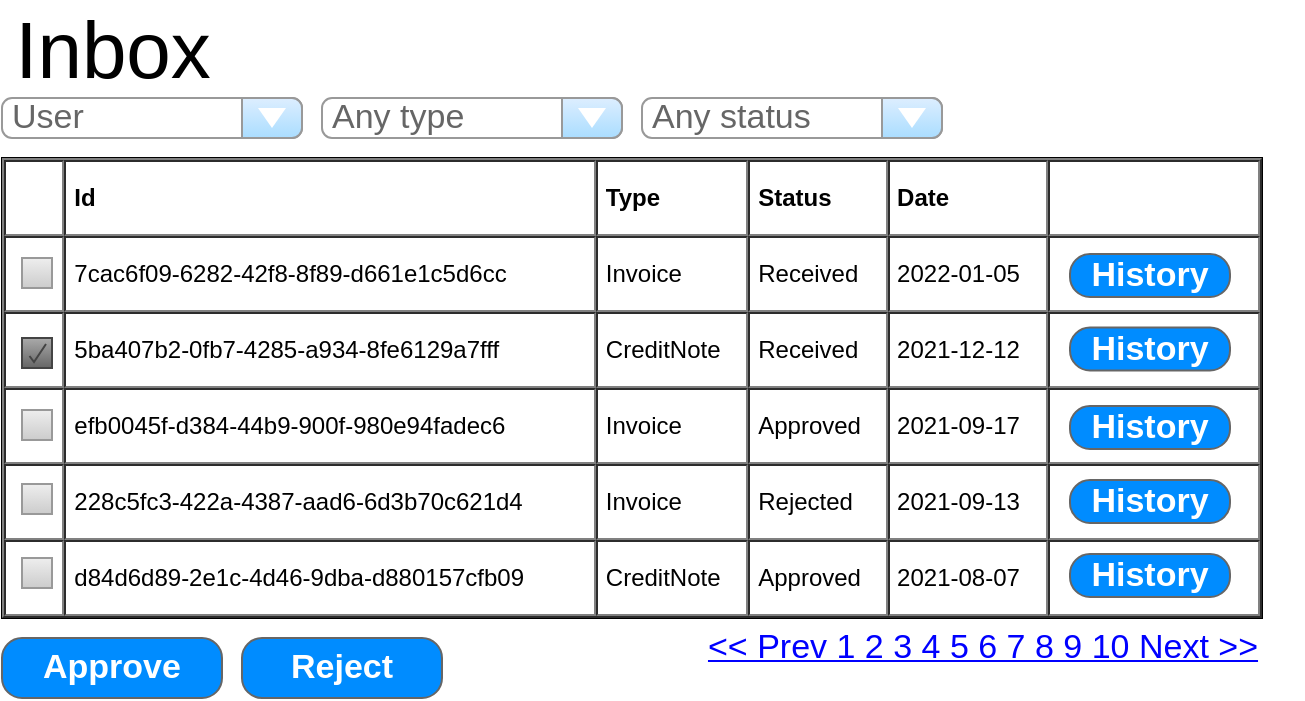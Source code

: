 <mxfile version="16.2.4" type="device"><diagram name="Page-1" id="2cc2dc42-3aac-f2a9-1cec-7a8b7cbee084"><mxGraphModel dx="1422" dy="867" grid="1" gridSize="10" guides="1" tooltips="1" connect="1" arrows="1" fold="1" page="1" pageScale="1" pageWidth="1100" pageHeight="850" background="none" math="0" shadow="0"><root><mxCell id="0"/><mxCell id="1" parent="0"/><mxCell id="fTFI3oHf0cMRTX9s0zyt-4" value="&lt;table cellpadding=&quot;4&quot; cellspacing=&quot;0&quot; border=&quot;1&quot; style=&quot;width: 100% ; height: 100% ; font-size: 1em&quot;&gt;&lt;tbody&gt;&lt;tr&gt;&lt;td&gt;&amp;nbsp; &amp;nbsp; &amp;nbsp;&lt;/td&gt;&lt;th&gt;Id&lt;/th&gt;&lt;th&gt;Type&lt;/th&gt;&lt;td&gt;&lt;b&gt;Status&lt;/b&gt;&lt;/td&gt;&lt;td&gt;&lt;b&gt;Date&lt;/b&gt;&lt;/td&gt;&lt;td&gt;&lt;br&gt;&lt;/td&gt;&lt;/tr&gt;&lt;tr&gt;&lt;td&gt;&lt;span style=&quot;color: rgba(0 , 0 , 0 , 0) ; font-family: monospace ; font-size: 0px&quot;&gt;%3CmxGraphModel%3E%3Croot%3E%3CmxCell%20id%3D%220%22%2F%3E%3CmxCell%20id%3D%221%22%20parent%3D%220%22%2F%3E%3CmxCell%20id%3D%222%22%20value%3D%22%22%20style%3D%22strokeWidth%3D1%3Bshadow%3D0%3Bdashed%3D0%3Balign%3Dcenter%3Bhtml%3D1%3Bshape%3Dmxgraph.mockup.forms.rrect%3BrSize%3D0%3BfillColor%3D%23eeeeee%3BstrokeColor%3D%23999999%3BgradientColor%3D%23cccccc%3Balign%3Dleft%3BspacingLeft%3D4%3BfontSize%3D17%3BfontColor%3D%23666666%3BlabelPosition%3Dright%3B%22%20vertex%3D%221%22%20parent%3D%221%22%3E%3CmxGeometry%20x%3D%22210%22%20y%3D%22470%22%20width%3D%2215%22%20height%3D%2215%22%20as%3D%22geometry%22%2F%3E%3C%2FmxCell%3E%3C%2Froot%3E%3C%2FmxGraphModel%3E&lt;/span&gt;&lt;br&gt;&lt;/td&gt;&lt;td&gt;7cac6f09-6282-42f8-8f89-d661e1c5d6cc&lt;br&gt;&lt;/td&gt;&lt;td&gt;Invoice&lt;/td&gt;&lt;td&gt;Received&lt;/td&gt;&lt;td&gt;2022-01-05&lt;/td&gt;&lt;td&gt;&amp;nbsp; &amp;nbsp; &amp;nbsp; &amp;nbsp; &amp;nbsp; &amp;nbsp; &amp;nbsp; &amp;nbsp; &amp;nbsp; &amp;nbsp; &amp;nbsp; &amp;nbsp; &amp;nbsp;&lt;/td&gt;&lt;/tr&gt;&lt;tr&gt;&lt;td&gt;&amp;nbsp;&lt;/td&gt;&lt;td&gt;5ba407b2-0fb7-4285-a934-8fe6129a7fff&lt;br&gt;&lt;/td&gt;&lt;td&gt;CreditNote&lt;/td&gt;&lt;td&gt;Received&lt;/td&gt;&lt;td&gt;2021-12-12&lt;/td&gt;&lt;td&gt;&lt;br&gt;&lt;/td&gt;&lt;/tr&gt;&lt;tr&gt;&lt;td&gt;&amp;nbsp;&lt;/td&gt;&lt;td&gt;efb0045f-d384-44b9-900f-980e94fadec6&lt;br&gt;&lt;/td&gt;&lt;td&gt;Invoice&lt;br&gt;&lt;/td&gt;&lt;td&gt;Approved&lt;/td&gt;&lt;td&gt;2021-09-17&lt;/td&gt;&lt;td&gt;&lt;br&gt;&lt;/td&gt;&lt;/tr&gt;&lt;tr&gt;&lt;td&gt;&amp;nbsp;&lt;/td&gt;&lt;td&gt;228c5fc3-422a-4387-aad6-6d3b70c621d4&lt;br&gt;&lt;/td&gt;&lt;td&gt;Invoice&lt;br&gt;&lt;/td&gt;&lt;td&gt;Rejected&lt;/td&gt;&lt;td&gt;2021-09-13&lt;/td&gt;&lt;td&gt;&lt;br&gt;&lt;/td&gt;&lt;/tr&gt;&lt;tr&gt;&lt;td&gt;&amp;nbsp;&lt;/td&gt;&lt;td&gt;d84d6d89-2e1c-4d46-9dba-d880157cfb09&lt;br&gt;&lt;/td&gt;&lt;td&gt;CreditNote&lt;/td&gt;&lt;td&gt;Approved&lt;/td&gt;&lt;td&gt;2021-08-07&lt;/td&gt;&lt;td&gt;&lt;br&gt;&lt;/td&gt;&lt;/tr&gt;&lt;/tbody&gt;&lt;/table&gt; " style="verticalAlign=top;align=left;overflow=fill;fontSize=12;fontFamily=Helvetica;html=1" vertex="1" parent="1"><mxGeometry x="200" y="420" width="630" height="230" as="geometry"/></mxCell><mxCell id="fTFI3oHf0cMRTX9s0zyt-5" value="Approve" style="strokeWidth=1;shadow=0;dashed=0;align=center;html=1;shape=mxgraph.mockup.buttons.button;strokeColor=#666666;fontColor=#ffffff;mainText=;buttonStyle=round;fontSize=17;fontStyle=1;fillColor=#008cff;whiteSpace=wrap;" vertex="1" parent="1"><mxGeometry x="200" y="660" width="110" height="30" as="geometry"/></mxCell><mxCell id="fTFI3oHf0cMRTX9s0zyt-8" value="" style="strokeWidth=1;shadow=0;dashed=0;align=center;html=1;shape=mxgraph.mockup.forms.rrect;rSize=0;fillColor=#eeeeee;strokeColor=#999999;gradientColor=#cccccc;align=left;spacingLeft=4;fontSize=17;fontColor=#666666;labelPosition=right;noLabel=1;fixDash=0;" vertex="1" parent="1"><mxGeometry x="210" y="470" width="15" height="15" as="geometry"/></mxCell><mxCell id="fTFI3oHf0cMRTX9s0zyt-9" value="" style="strokeWidth=1;shadow=0;dashed=0;align=center;html=1;shape=mxgraph.mockup.forms.rrect;rSize=0;fillColor=#eeeeee;strokeColor=#999999;gradientColor=#cccccc;align=left;spacingLeft=4;fontSize=17;fontColor=#666666;labelPosition=right;noLabel=1;fixDash=0;" vertex="1" parent="1"><mxGeometry x="210" y="583" width="15" height="15" as="geometry"/></mxCell><mxCell id="fTFI3oHf0cMRTX9s0zyt-11" value="" style="strokeWidth=1;shadow=0;dashed=0;align=center;html=1;shape=mxgraph.mockup.forms.rrect;rSize=0;fillColor=#eeeeee;strokeColor=#999999;gradientColor=#cccccc;align=left;spacingLeft=4;fontSize=17;fontColor=#666666;labelPosition=right;noLabel=1;fixDash=0;" vertex="1" parent="1"><mxGeometry x="210" y="546" width="15" height="15" as="geometry"/></mxCell><mxCell id="fTFI3oHf0cMRTX9s0zyt-12" value="" style="strokeWidth=1;shadow=0;dashed=0;align=center;html=1;shape=mxgraph.mockup.forms.rrect;rSize=0;fillColor=#eeeeee;strokeColor=#999999;gradientColor=#cccccc;align=left;spacingLeft=4;fontSize=17;fontColor=#666666;labelPosition=right;noLabel=1;fixDash=0;" vertex="1" parent="1"><mxGeometry x="210" y="620" width="15" height="15" as="geometry"/></mxCell><mxCell id="fTFI3oHf0cMRTX9s0zyt-19" value="Option 3" style="strokeWidth=1;shadow=0;dashed=0;align=center;html=1;shape=mxgraph.mockup.forms.checkbox;rSize=0;resizable=0;fillColor=#aaaaaa;strokeColor=#444444;gradientColor=#666666;align=left;spacingLeft=4;fontSize=17;fontColor=#008cff;labelPosition=right;sketch=0;noLabel=1;" vertex="1" parent="1"><mxGeometry x="210" y="510" width="15" height="15" as="geometry"/></mxCell><mxCell id="fTFI3oHf0cMRTX9s0zyt-20" value="Reject" style="strokeWidth=1;shadow=0;dashed=0;align=center;html=1;shape=mxgraph.mockup.buttons.button;strokeColor=#666666;fontColor=#ffffff;mainText=;buttonStyle=round;fontSize=17;fontStyle=1;fillColor=#008cff;whiteSpace=wrap;" vertex="1" parent="1"><mxGeometry x="320" y="660" width="100" height="30" as="geometry"/></mxCell><mxCell id="fTFI3oHf0cMRTX9s0zyt-23" value="User" style="strokeWidth=1;shadow=0;dashed=0;align=center;html=1;shape=mxgraph.mockup.forms.comboBox;strokeColor=#999999;fillColor=#ddeeff;align=left;fillColor2=#aaddff;mainText=;fontColor=#666666;fontSize=17;spacingLeft=3;sketch=0;" vertex="1" parent="1"><mxGeometry x="200" y="390" width="150" height="20" as="geometry"/></mxCell><mxCell id="fTFI3oHf0cMRTX9s0zyt-24" value="&lt;font style=&quot;font-size: 40px&quot;&gt;Inbox&lt;/font&gt;" style="text;html=1;align=center;verticalAlign=middle;resizable=0;points=[];autosize=1;strokeColor=none;fillColor=none;fontSize=13;" vertex="1" parent="1"><mxGeometry x="200" y="350" width="110" height="30" as="geometry"/></mxCell><mxCell id="fTFI3oHf0cMRTX9s0zyt-25" value="Any type" style="strokeWidth=1;shadow=0;dashed=0;align=center;html=1;shape=mxgraph.mockup.forms.comboBox;strokeColor=#999999;fillColor=#ddeeff;align=left;fillColor2=#aaddff;mainText=;fontColor=#666666;fontSize=17;spacingLeft=3;sketch=0;" vertex="1" parent="1"><mxGeometry x="360" y="390" width="150" height="20" as="geometry"/></mxCell><mxCell id="fTFI3oHf0cMRTX9s0zyt-26" value="Any status" style="strokeWidth=1;shadow=0;dashed=0;align=center;html=1;shape=mxgraph.mockup.forms.comboBox;strokeColor=#999999;fillColor=#ddeeff;align=left;fillColor2=#aaddff;mainText=;fontColor=#666666;fontSize=17;spacingLeft=3;sketch=0;" vertex="1" parent="1"><mxGeometry x="520" y="390" width="150" height="20" as="geometry"/></mxCell><mxCell id="fTFI3oHf0cMRTX9s0zyt-34" value="&lt;&lt; Prev 1 2 3 4 5 6 7 8 9 10 Next &gt;&gt;" style="strokeWidth=1;shadow=0;dashed=0;align=center;html=1;shape=mxgraph.mockup.navigation.pagination;linkText=;fontSize=17;fontColor=#0000ff;fontStyle=4;sketch=0;fontFamily=Helvetica;fillColor=#D4E1F5;" vertex="1" parent="1"><mxGeometry x="530" y="650" width="320" height="30" as="geometry"/></mxCell><mxCell id="fTFI3oHf0cMRTX9s0zyt-38" value="History" style="strokeWidth=1;shadow=0;dashed=0;align=center;html=1;shape=mxgraph.mockup.buttons.button;strokeColor=#666666;fontColor=#ffffff;mainText=;buttonStyle=round;fontSize=17;fontStyle=1;fillColor=#008cff;whiteSpace=wrap;" vertex="1" parent="1"><mxGeometry x="734" y="544" width="80" height="21.5" as="geometry"/></mxCell><mxCell id="fTFI3oHf0cMRTX9s0zyt-39" value="History" style="strokeWidth=1;shadow=0;dashed=0;align=center;html=1;shape=mxgraph.mockup.buttons.button;strokeColor=#666666;fontColor=#ffffff;mainText=;buttonStyle=round;fontSize=17;fontStyle=1;fillColor=#008cff;whiteSpace=wrap;" vertex="1" parent="1"><mxGeometry x="734" y="504.75" width="80" height="21.5" as="geometry"/></mxCell><mxCell id="fTFI3oHf0cMRTX9s0zyt-40" value="History" style="strokeWidth=1;shadow=0;dashed=0;align=center;html=1;shape=mxgraph.mockup.buttons.button;strokeColor=#666666;fontColor=#ffffff;mainText=;buttonStyle=round;fontSize=17;fontStyle=1;fillColor=#008cff;whiteSpace=wrap;" vertex="1" parent="1"><mxGeometry x="734" y="468" width="80" height="21.5" as="geometry"/></mxCell><mxCell id="fTFI3oHf0cMRTX9s0zyt-41" value="History" style="strokeWidth=1;shadow=0;dashed=0;align=center;html=1;shape=mxgraph.mockup.buttons.button;strokeColor=#666666;fontColor=#ffffff;mainText=;buttonStyle=round;fontSize=17;fontStyle=1;fillColor=#008cff;whiteSpace=wrap;" vertex="1" parent="1"><mxGeometry x="734" y="581" width="80" height="21.5" as="geometry"/></mxCell><mxCell id="fTFI3oHf0cMRTX9s0zyt-42" value="History" style="strokeWidth=1;shadow=0;dashed=0;align=center;html=1;shape=mxgraph.mockup.buttons.button;strokeColor=#666666;fontColor=#ffffff;mainText=;buttonStyle=round;fontSize=17;fontStyle=1;fillColor=#008cff;whiteSpace=wrap;" vertex="1" parent="1"><mxGeometry x="734" y="618" width="80" height="21.5" as="geometry"/></mxCell></root></mxGraphModel></diagram></mxfile>